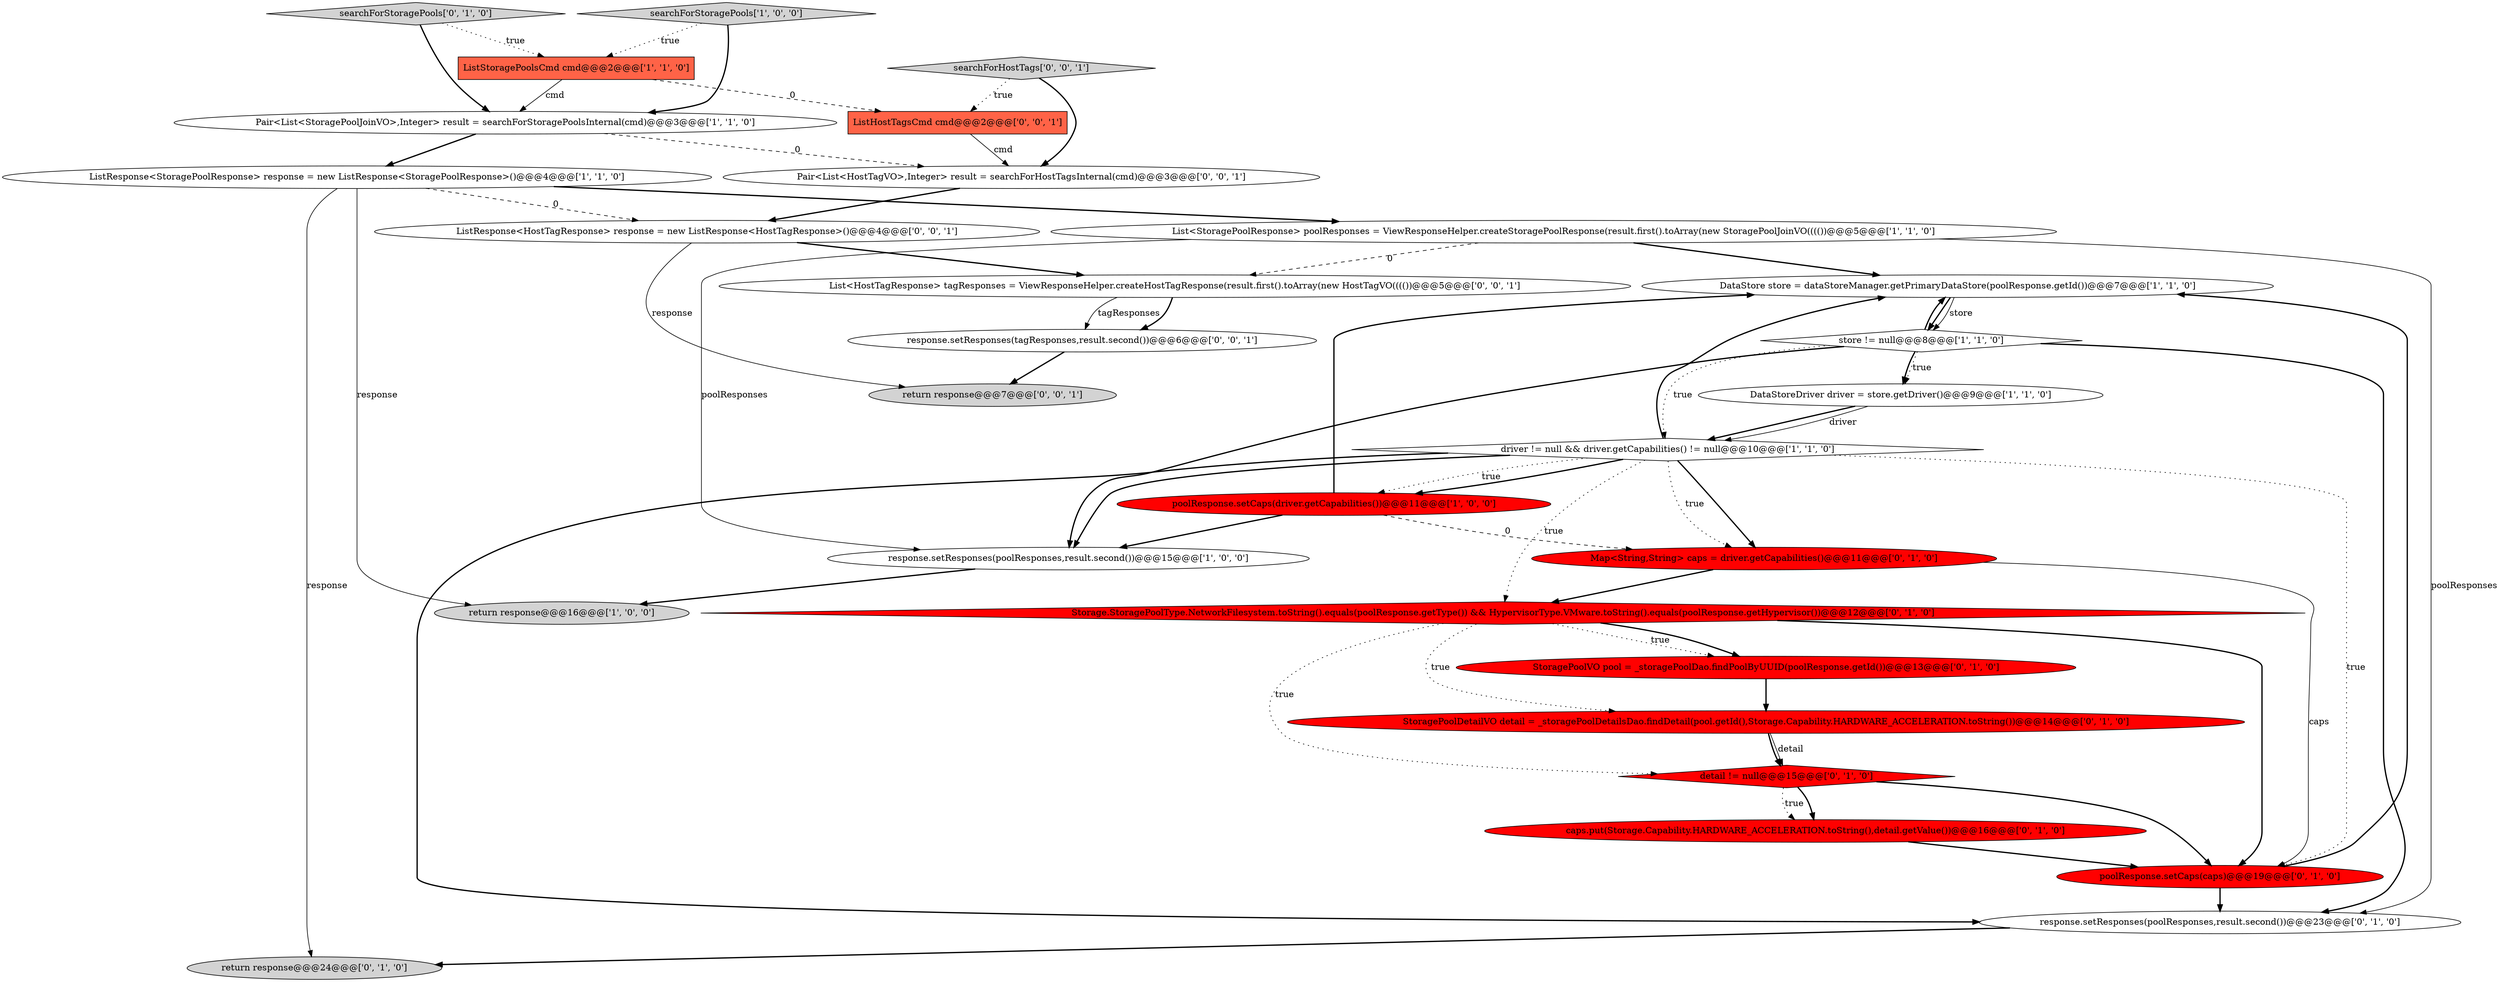 digraph {
3 [style = filled, label = "List<StoragePoolResponse> poolResponses = ViewResponseHelper.createStoragePoolResponse(result.first().toArray(new StoragePoolJoinVO(((())@@@5@@@['1', '1', '0']", fillcolor = white, shape = ellipse image = "AAA0AAABBB1BBB"];
7 [style = filled, label = "ListStoragePoolsCmd cmd@@@2@@@['1', '1', '0']", fillcolor = tomato, shape = box image = "AAA0AAABBB1BBB"];
16 [style = filled, label = "Map<String,String> caps = driver.getCapabilities()@@@11@@@['0', '1', '0']", fillcolor = red, shape = ellipse image = "AAA1AAABBB2BBB"];
15 [style = filled, label = "poolResponse.setCaps(caps)@@@19@@@['0', '1', '0']", fillcolor = red, shape = ellipse image = "AAA1AAABBB2BBB"];
5 [style = filled, label = "poolResponse.setCaps(driver.getCapabilities())@@@11@@@['1', '0', '0']", fillcolor = red, shape = ellipse image = "AAA1AAABBB1BBB"];
9 [style = filled, label = "ListResponse<StoragePoolResponse> response = new ListResponse<StoragePoolResponse>()@@@4@@@['1', '1', '0']", fillcolor = white, shape = ellipse image = "AAA0AAABBB1BBB"];
25 [style = filled, label = "searchForHostTags['0', '0', '1']", fillcolor = lightgray, shape = diamond image = "AAA0AAABBB3BBB"];
17 [style = filled, label = "StoragePoolVO pool = _storagePoolDao.findPoolByUUID(poolResponse.getId())@@@13@@@['0', '1', '0']", fillcolor = red, shape = ellipse image = "AAA1AAABBB2BBB"];
0 [style = filled, label = "driver != null && driver.getCapabilities() != null@@@10@@@['1', '1', '0']", fillcolor = white, shape = diamond image = "AAA0AAABBB1BBB"];
8 [style = filled, label = "Pair<List<StoragePoolJoinVO>,Integer> result = searchForStoragePoolsInternal(cmd)@@@3@@@['1', '1', '0']", fillcolor = white, shape = ellipse image = "AAA0AAABBB1BBB"];
10 [style = filled, label = "DataStore store = dataStoreManager.getPrimaryDataStore(poolResponse.getId())@@@7@@@['1', '1', '0']", fillcolor = white, shape = ellipse image = "AAA0AAABBB1BBB"];
11 [style = filled, label = "response.setResponses(poolResponses,result.second())@@@15@@@['1', '0', '0']", fillcolor = white, shape = ellipse image = "AAA0AAABBB1BBB"];
2 [style = filled, label = "return response@@@16@@@['1', '0', '0']", fillcolor = lightgray, shape = ellipse image = "AAA0AAABBB1BBB"];
21 [style = filled, label = "detail != null@@@15@@@['0', '1', '0']", fillcolor = red, shape = diamond image = "AAA1AAABBB2BBB"];
23 [style = filled, label = "List<HostTagResponse> tagResponses = ViewResponseHelper.createHostTagResponse(result.first().toArray(new HostTagVO(((())@@@5@@@['0', '0', '1']", fillcolor = white, shape = ellipse image = "AAA0AAABBB3BBB"];
22 [style = filled, label = "return response@@@7@@@['0', '0', '1']", fillcolor = lightgray, shape = ellipse image = "AAA0AAABBB3BBB"];
28 [style = filled, label = "Pair<List<HostTagVO>,Integer> result = searchForHostTagsInternal(cmd)@@@3@@@['0', '0', '1']", fillcolor = white, shape = ellipse image = "AAA0AAABBB3BBB"];
19 [style = filled, label = "StoragePoolDetailVO detail = _storagePoolDetailsDao.findDetail(pool.getId(),Storage.Capability.HARDWARE_ACCELERATION.toString())@@@14@@@['0', '1', '0']", fillcolor = red, shape = ellipse image = "AAA1AAABBB2BBB"];
4 [style = filled, label = "DataStoreDriver driver = store.getDriver()@@@9@@@['1', '1', '0']", fillcolor = white, shape = ellipse image = "AAA0AAABBB1BBB"];
18 [style = filled, label = "return response@@@24@@@['0', '1', '0']", fillcolor = lightgray, shape = ellipse image = "AAA0AAABBB2BBB"];
14 [style = filled, label = "searchForStoragePools['0', '1', '0']", fillcolor = lightgray, shape = diamond image = "AAA0AAABBB2BBB"];
12 [style = filled, label = "Storage.StoragePoolType.NetworkFilesystem.toString().equals(poolResponse.getType()) && HypervisorType.VMware.toString().equals(poolResponse.getHypervisor())@@@12@@@['0', '1', '0']", fillcolor = red, shape = diamond image = "AAA1AAABBB2BBB"];
13 [style = filled, label = "caps.put(Storage.Capability.HARDWARE_ACCELERATION.toString(),detail.getValue())@@@16@@@['0', '1', '0']", fillcolor = red, shape = ellipse image = "AAA1AAABBB2BBB"];
24 [style = filled, label = "response.setResponses(tagResponses,result.second())@@@6@@@['0', '0', '1']", fillcolor = white, shape = ellipse image = "AAA0AAABBB3BBB"];
1 [style = filled, label = "searchForStoragePools['1', '0', '0']", fillcolor = lightgray, shape = diamond image = "AAA0AAABBB1BBB"];
20 [style = filled, label = "response.setResponses(poolResponses,result.second())@@@23@@@['0', '1', '0']", fillcolor = white, shape = ellipse image = "AAA0AAABBB2BBB"];
26 [style = filled, label = "ListHostTagsCmd cmd@@@2@@@['0', '0', '1']", fillcolor = tomato, shape = box image = "AAA0AAABBB3BBB"];
6 [style = filled, label = "store != null@@@8@@@['1', '1', '0']", fillcolor = white, shape = diamond image = "AAA0AAABBB1BBB"];
27 [style = filled, label = "ListResponse<HostTagResponse> response = new ListResponse<HostTagResponse>()@@@4@@@['0', '0', '1']", fillcolor = white, shape = ellipse image = "AAA0AAABBB3BBB"];
5->10 [style = bold, label=""];
0->16 [style = bold, label=""];
0->12 [style = dotted, label="true"];
3->11 [style = solid, label="poolResponses"];
15->10 [style = bold, label=""];
25->28 [style = bold, label=""];
12->17 [style = dotted, label="true"];
1->8 [style = bold, label=""];
0->5 [style = dotted, label="true"];
0->15 [style = dotted, label="true"];
9->18 [style = solid, label="response"];
21->15 [style = bold, label=""];
12->17 [style = bold, label=""];
12->15 [style = bold, label=""];
9->27 [style = dashed, label="0"];
9->2 [style = solid, label="response"];
0->11 [style = bold, label=""];
16->15 [style = solid, label="caps"];
8->28 [style = dashed, label="0"];
24->22 [style = bold, label=""];
10->6 [style = bold, label=""];
17->19 [style = bold, label=""];
11->2 [style = bold, label=""];
12->21 [style = dotted, label="true"];
4->0 [style = bold, label=""];
23->24 [style = solid, label="tagResponses"];
26->28 [style = solid, label="cmd"];
1->7 [style = dotted, label="true"];
5->16 [style = dashed, label="0"];
6->20 [style = bold, label=""];
20->18 [style = bold, label=""];
3->10 [style = bold, label=""];
6->4 [style = bold, label=""];
3->23 [style = dashed, label="0"];
0->10 [style = bold, label=""];
7->8 [style = solid, label="cmd"];
23->24 [style = bold, label=""];
6->4 [style = dotted, label="true"];
3->20 [style = solid, label="poolResponses"];
21->13 [style = bold, label=""];
12->19 [style = dotted, label="true"];
10->6 [style = solid, label="store"];
15->20 [style = bold, label=""];
6->11 [style = bold, label=""];
6->10 [style = bold, label=""];
14->7 [style = dotted, label="true"];
8->9 [style = bold, label=""];
27->22 [style = solid, label="response"];
9->3 [style = bold, label=""];
0->20 [style = bold, label=""];
27->23 [style = bold, label=""];
5->11 [style = bold, label=""];
14->8 [style = bold, label=""];
19->21 [style = solid, label="detail"];
13->15 [style = bold, label=""];
28->27 [style = bold, label=""];
6->0 [style = dotted, label="true"];
0->16 [style = dotted, label="true"];
21->13 [style = dotted, label="true"];
7->26 [style = dashed, label="0"];
16->12 [style = bold, label=""];
25->26 [style = dotted, label="true"];
4->0 [style = solid, label="driver"];
0->5 [style = bold, label=""];
19->21 [style = bold, label=""];
}

